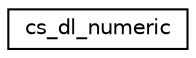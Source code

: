 digraph "Graphical Class Hierarchy"
{
 // INTERACTIVE_SVG=YES
  edge [fontname="Helvetica",fontsize="10",labelfontname="Helvetica",labelfontsize="10"];
  node [fontname="Helvetica",fontsize="10",shape=record];
  rankdir="LR";
  Node1 [label="cs_dl_numeric",height=0.2,width=0.4,color="black", fillcolor="white", style="filled",URL="$structcs__dl__numeric.html"];
}
